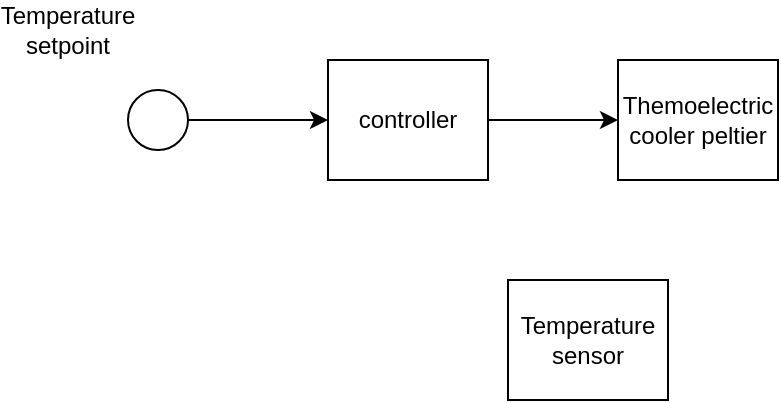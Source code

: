 <mxfile version="24.0.5" type="github">
  <diagram name="หน้า-1" id="LU75V2yqk5B9vrltkOxm">
    <mxGraphModel dx="890" dy="384" grid="1" gridSize="10" guides="1" tooltips="1" connect="1" arrows="1" fold="1" page="1" pageScale="1" pageWidth="850" pageHeight="1100" math="0" shadow="0">
      <root>
        <mxCell id="0" />
        <mxCell id="1" parent="0" />
        <mxCell id="owQXQ0iBZrBvaK-vxQ6I-3" value="" style="edgeStyle=orthogonalEdgeStyle;rounded=0;orthogonalLoop=1;jettySize=auto;html=1;" edge="1" parent="1" source="owQXQ0iBZrBvaK-vxQ6I-1" target="owQXQ0iBZrBvaK-vxQ6I-2">
          <mxGeometry relative="1" as="geometry" />
        </mxCell>
        <mxCell id="owQXQ0iBZrBvaK-vxQ6I-1" value="controller" style="rounded=0;whiteSpace=wrap;html=1;" vertex="1" parent="1">
          <mxGeometry x="240" y="80" width="80" height="60" as="geometry" />
        </mxCell>
        <mxCell id="owQXQ0iBZrBvaK-vxQ6I-2" value="Themoelectric cooler peltier" style="rounded=0;whiteSpace=wrap;html=1;" vertex="1" parent="1">
          <mxGeometry x="385" y="80" width="80" height="60" as="geometry" />
        </mxCell>
        <mxCell id="owQXQ0iBZrBvaK-vxQ6I-4" value="Temperature sensor" style="rounded=0;whiteSpace=wrap;html=1;" vertex="1" parent="1">
          <mxGeometry x="330" y="190" width="80" height="60" as="geometry" />
        </mxCell>
        <mxCell id="owQXQ0iBZrBvaK-vxQ6I-7" value="" style="edgeStyle=orthogonalEdgeStyle;rounded=0;orthogonalLoop=1;jettySize=auto;html=1;" edge="1" parent="1" source="owQXQ0iBZrBvaK-vxQ6I-5" target="owQXQ0iBZrBvaK-vxQ6I-1">
          <mxGeometry relative="1" as="geometry" />
        </mxCell>
        <mxCell id="owQXQ0iBZrBvaK-vxQ6I-5" value="" style="ellipse;whiteSpace=wrap;html=1;aspect=fixed;" vertex="1" parent="1">
          <mxGeometry x="140" y="95" width="30" height="30" as="geometry" />
        </mxCell>
        <mxCell id="owQXQ0iBZrBvaK-vxQ6I-6" value="Temperature setpoint" style="text;html=1;align=center;verticalAlign=middle;whiteSpace=wrap;rounded=0;" vertex="1" parent="1">
          <mxGeometry x="80" y="50" width="60" height="30" as="geometry" />
        </mxCell>
      </root>
    </mxGraphModel>
  </diagram>
</mxfile>
